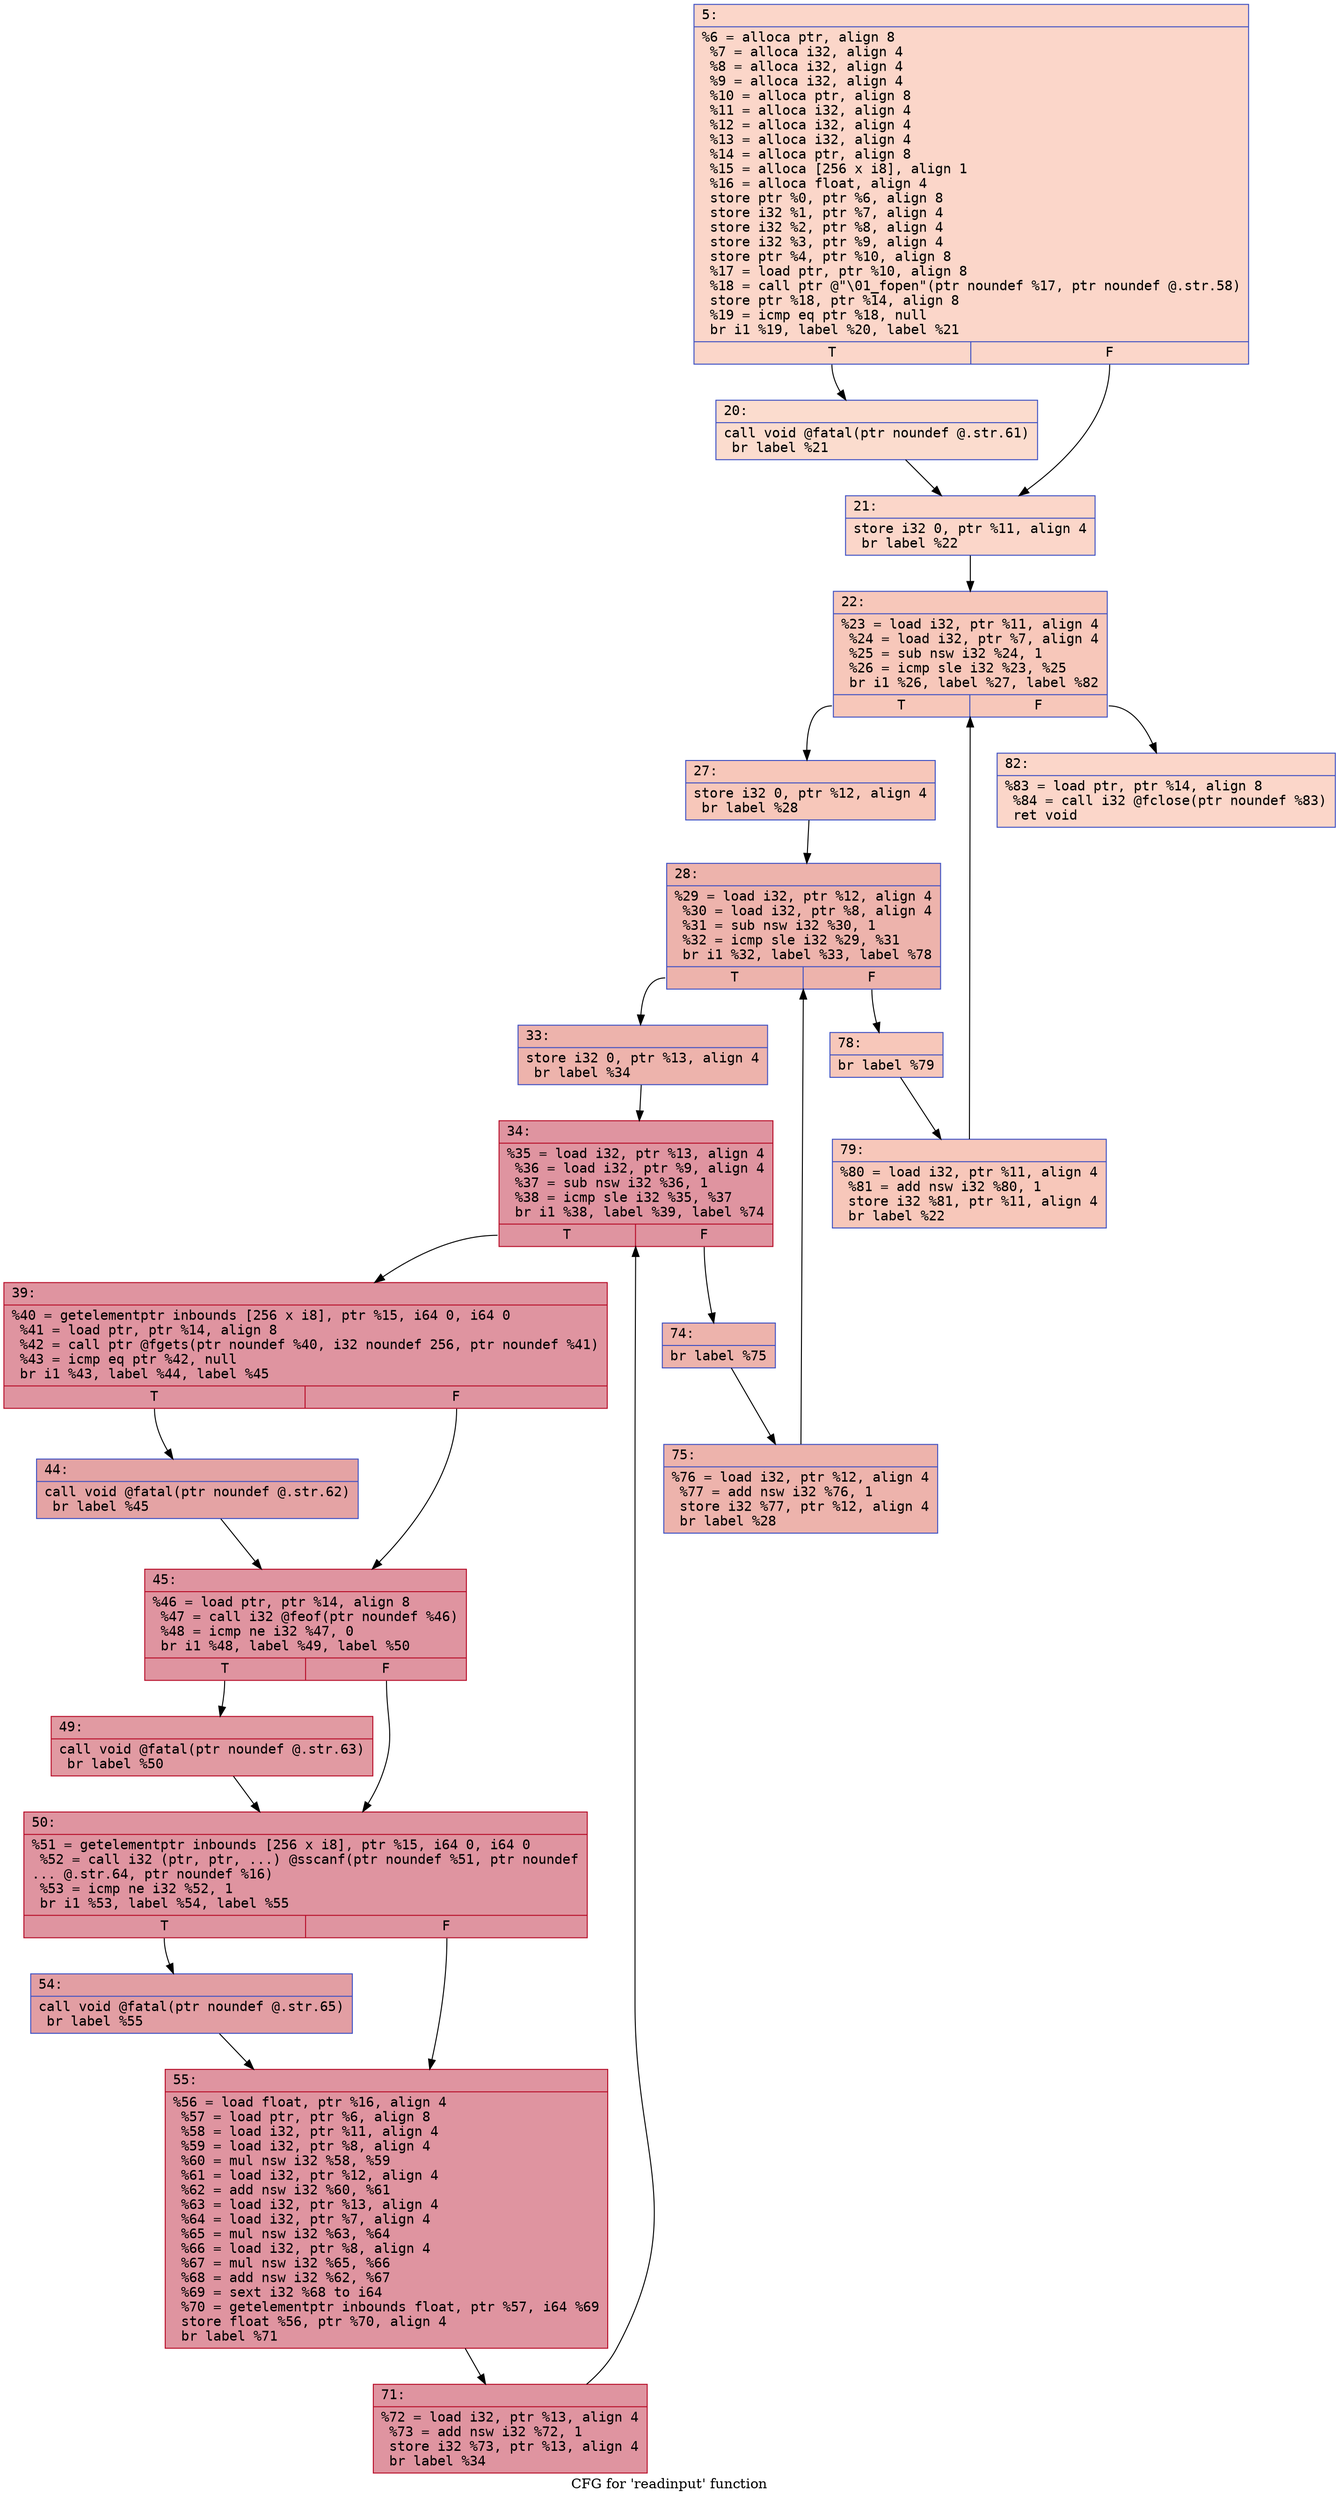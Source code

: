 digraph "CFG for 'readinput' function" {
	label="CFG for 'readinput' function";

	Node0x600002f7b750 [shape=record,color="#3d50c3ff", style=filled, fillcolor="#f6a38570" fontname="Courier",label="{5:\l|  %6 = alloca ptr, align 8\l  %7 = alloca i32, align 4\l  %8 = alloca i32, align 4\l  %9 = alloca i32, align 4\l  %10 = alloca ptr, align 8\l  %11 = alloca i32, align 4\l  %12 = alloca i32, align 4\l  %13 = alloca i32, align 4\l  %14 = alloca ptr, align 8\l  %15 = alloca [256 x i8], align 1\l  %16 = alloca float, align 4\l  store ptr %0, ptr %6, align 8\l  store i32 %1, ptr %7, align 4\l  store i32 %2, ptr %8, align 4\l  store i32 %3, ptr %9, align 4\l  store ptr %4, ptr %10, align 8\l  %17 = load ptr, ptr %10, align 8\l  %18 = call ptr @\"\\01_fopen\"(ptr noundef %17, ptr noundef @.str.58)\l  store ptr %18, ptr %14, align 8\l  %19 = icmp eq ptr %18, null\l  br i1 %19, label %20, label %21\l|{<s0>T|<s1>F}}"];
	Node0x600002f7b750:s0 -> Node0x600002f7b7a0[tooltip="5 -> 20\nProbability 37.50%" ];
	Node0x600002f7b750:s1 -> Node0x600002f7b7f0[tooltip="5 -> 21\nProbability 62.50%" ];
	Node0x600002f7b7a0 [shape=record,color="#3d50c3ff", style=filled, fillcolor="#f7af9170" fontname="Courier",label="{20:\l|  call void @fatal(ptr noundef @.str.61)\l  br label %21\l}"];
	Node0x600002f7b7a0 -> Node0x600002f7b7f0[tooltip="20 -> 21\nProbability 100.00%" ];
	Node0x600002f7b7f0 [shape=record,color="#3d50c3ff", style=filled, fillcolor="#f6a38570" fontname="Courier",label="{21:\l|  store i32 0, ptr %11, align 4\l  br label %22\l}"];
	Node0x600002f7b7f0 -> Node0x600002f7b840[tooltip="21 -> 22\nProbability 100.00%" ];
	Node0x600002f7b840 [shape=record,color="#3d50c3ff", style=filled, fillcolor="#ec7f6370" fontname="Courier",label="{22:\l|  %23 = load i32, ptr %11, align 4\l  %24 = load i32, ptr %7, align 4\l  %25 = sub nsw i32 %24, 1\l  %26 = icmp sle i32 %23, %25\l  br i1 %26, label %27, label %82\l|{<s0>T|<s1>F}}"];
	Node0x600002f7b840:s0 -> Node0x600002f7b890[tooltip="22 -> 27\nProbability 96.88%" ];
	Node0x600002f7b840:s1 -> Node0x600002f7bd90[tooltip="22 -> 82\nProbability 3.12%" ];
	Node0x600002f7b890 [shape=record,color="#3d50c3ff", style=filled, fillcolor="#ec7f6370" fontname="Courier",label="{27:\l|  store i32 0, ptr %12, align 4\l  br label %28\l}"];
	Node0x600002f7b890 -> Node0x600002f7b8e0[tooltip="27 -> 28\nProbability 100.00%" ];
	Node0x600002f7b8e0 [shape=record,color="#3d50c3ff", style=filled, fillcolor="#d6524470" fontname="Courier",label="{28:\l|  %29 = load i32, ptr %12, align 4\l  %30 = load i32, ptr %8, align 4\l  %31 = sub nsw i32 %30, 1\l  %32 = icmp sle i32 %29, %31\l  br i1 %32, label %33, label %78\l|{<s0>T|<s1>F}}"];
	Node0x600002f7b8e0:s0 -> Node0x600002f7b930[tooltip="28 -> 33\nProbability 96.88%" ];
	Node0x600002f7b8e0:s1 -> Node0x600002f7bcf0[tooltip="28 -> 78\nProbability 3.12%" ];
	Node0x600002f7b930 [shape=record,color="#3d50c3ff", style=filled, fillcolor="#d6524470" fontname="Courier",label="{33:\l|  store i32 0, ptr %13, align 4\l  br label %34\l}"];
	Node0x600002f7b930 -> Node0x600002f7b980[tooltip="33 -> 34\nProbability 100.00%" ];
	Node0x600002f7b980 [shape=record,color="#b70d28ff", style=filled, fillcolor="#b70d2870" fontname="Courier",label="{34:\l|  %35 = load i32, ptr %13, align 4\l  %36 = load i32, ptr %9, align 4\l  %37 = sub nsw i32 %36, 1\l  %38 = icmp sle i32 %35, %37\l  br i1 %38, label %39, label %74\l|{<s0>T|<s1>F}}"];
	Node0x600002f7b980:s0 -> Node0x600002f7b9d0[tooltip="34 -> 39\nProbability 96.88%" ];
	Node0x600002f7b980:s1 -> Node0x600002f7bc50[tooltip="34 -> 74\nProbability 3.12%" ];
	Node0x600002f7b9d0 [shape=record,color="#b70d28ff", style=filled, fillcolor="#b70d2870" fontname="Courier",label="{39:\l|  %40 = getelementptr inbounds [256 x i8], ptr %15, i64 0, i64 0\l  %41 = load ptr, ptr %14, align 8\l  %42 = call ptr @fgets(ptr noundef %40, i32 noundef 256, ptr noundef %41)\l  %43 = icmp eq ptr %42, null\l  br i1 %43, label %44, label %45\l|{<s0>T|<s1>F}}"];
	Node0x600002f7b9d0:s0 -> Node0x600002f7ba20[tooltip="39 -> 44\nProbability 37.50%" ];
	Node0x600002f7b9d0:s1 -> Node0x600002f7ba70[tooltip="39 -> 45\nProbability 62.50%" ];
	Node0x600002f7ba20 [shape=record,color="#3d50c3ff", style=filled, fillcolor="#c32e3170" fontname="Courier",label="{44:\l|  call void @fatal(ptr noundef @.str.62)\l  br label %45\l}"];
	Node0x600002f7ba20 -> Node0x600002f7ba70[tooltip="44 -> 45\nProbability 100.00%" ];
	Node0x600002f7ba70 [shape=record,color="#b70d28ff", style=filled, fillcolor="#b70d2870" fontname="Courier",label="{45:\l|  %46 = load ptr, ptr %14, align 8\l  %47 = call i32 @feof(ptr noundef %46)\l  %48 = icmp ne i32 %47, 0\l  br i1 %48, label %49, label %50\l|{<s0>T|<s1>F}}"];
	Node0x600002f7ba70:s0 -> Node0x600002f7bac0[tooltip="45 -> 49\nProbability 62.50%" ];
	Node0x600002f7ba70:s1 -> Node0x600002f7bb10[tooltip="45 -> 50\nProbability 37.50%" ];
	Node0x600002f7bac0 [shape=record,color="#b70d28ff", style=filled, fillcolor="#bb1b2c70" fontname="Courier",label="{49:\l|  call void @fatal(ptr noundef @.str.63)\l  br label %50\l}"];
	Node0x600002f7bac0 -> Node0x600002f7bb10[tooltip="49 -> 50\nProbability 100.00%" ];
	Node0x600002f7bb10 [shape=record,color="#b70d28ff", style=filled, fillcolor="#b70d2870" fontname="Courier",label="{50:\l|  %51 = getelementptr inbounds [256 x i8], ptr %15, i64 0, i64 0\l  %52 = call i32 (ptr, ptr, ...) @sscanf(ptr noundef %51, ptr noundef\l... @.str.64, ptr noundef %16)\l  %53 = icmp ne i32 %52, 1\l  br i1 %53, label %54, label %55\l|{<s0>T|<s1>F}}"];
	Node0x600002f7bb10:s0 -> Node0x600002f7bb60[tooltip="50 -> 54\nProbability 50.00%" ];
	Node0x600002f7bb10:s1 -> Node0x600002f7bbb0[tooltip="50 -> 55\nProbability 50.00%" ];
	Node0x600002f7bb60 [shape=record,color="#3d50c3ff", style=filled, fillcolor="#be242e70" fontname="Courier",label="{54:\l|  call void @fatal(ptr noundef @.str.65)\l  br label %55\l}"];
	Node0x600002f7bb60 -> Node0x600002f7bbb0[tooltip="54 -> 55\nProbability 100.00%" ];
	Node0x600002f7bbb0 [shape=record,color="#b70d28ff", style=filled, fillcolor="#b70d2870" fontname="Courier",label="{55:\l|  %56 = load float, ptr %16, align 4\l  %57 = load ptr, ptr %6, align 8\l  %58 = load i32, ptr %11, align 4\l  %59 = load i32, ptr %8, align 4\l  %60 = mul nsw i32 %58, %59\l  %61 = load i32, ptr %12, align 4\l  %62 = add nsw i32 %60, %61\l  %63 = load i32, ptr %13, align 4\l  %64 = load i32, ptr %7, align 4\l  %65 = mul nsw i32 %63, %64\l  %66 = load i32, ptr %8, align 4\l  %67 = mul nsw i32 %65, %66\l  %68 = add nsw i32 %62, %67\l  %69 = sext i32 %68 to i64\l  %70 = getelementptr inbounds float, ptr %57, i64 %69\l  store float %56, ptr %70, align 4\l  br label %71\l}"];
	Node0x600002f7bbb0 -> Node0x600002f7bc00[tooltip="55 -> 71\nProbability 100.00%" ];
	Node0x600002f7bc00 [shape=record,color="#b70d28ff", style=filled, fillcolor="#b70d2870" fontname="Courier",label="{71:\l|  %72 = load i32, ptr %13, align 4\l  %73 = add nsw i32 %72, 1\l  store i32 %73, ptr %13, align 4\l  br label %34\l}"];
	Node0x600002f7bc00 -> Node0x600002f7b980[tooltip="71 -> 34\nProbability 100.00%" ];
	Node0x600002f7bc50 [shape=record,color="#3d50c3ff", style=filled, fillcolor="#d6524470" fontname="Courier",label="{74:\l|  br label %75\l}"];
	Node0x600002f7bc50 -> Node0x600002f7bca0[tooltip="74 -> 75\nProbability 100.00%" ];
	Node0x600002f7bca0 [shape=record,color="#3d50c3ff", style=filled, fillcolor="#d6524470" fontname="Courier",label="{75:\l|  %76 = load i32, ptr %12, align 4\l  %77 = add nsw i32 %76, 1\l  store i32 %77, ptr %12, align 4\l  br label %28\l}"];
	Node0x600002f7bca0 -> Node0x600002f7b8e0[tooltip="75 -> 28\nProbability 100.00%" ];
	Node0x600002f7bcf0 [shape=record,color="#3d50c3ff", style=filled, fillcolor="#ec7f6370" fontname="Courier",label="{78:\l|  br label %79\l}"];
	Node0x600002f7bcf0 -> Node0x600002f7bd40[tooltip="78 -> 79\nProbability 100.00%" ];
	Node0x600002f7bd40 [shape=record,color="#3d50c3ff", style=filled, fillcolor="#ec7f6370" fontname="Courier",label="{79:\l|  %80 = load i32, ptr %11, align 4\l  %81 = add nsw i32 %80, 1\l  store i32 %81, ptr %11, align 4\l  br label %22\l}"];
	Node0x600002f7bd40 -> Node0x600002f7b840[tooltip="79 -> 22\nProbability 100.00%" ];
	Node0x600002f7bd90 [shape=record,color="#3d50c3ff", style=filled, fillcolor="#f6a38570" fontname="Courier",label="{82:\l|  %83 = load ptr, ptr %14, align 8\l  %84 = call i32 @fclose(ptr noundef %83)\l  ret void\l}"];
}
